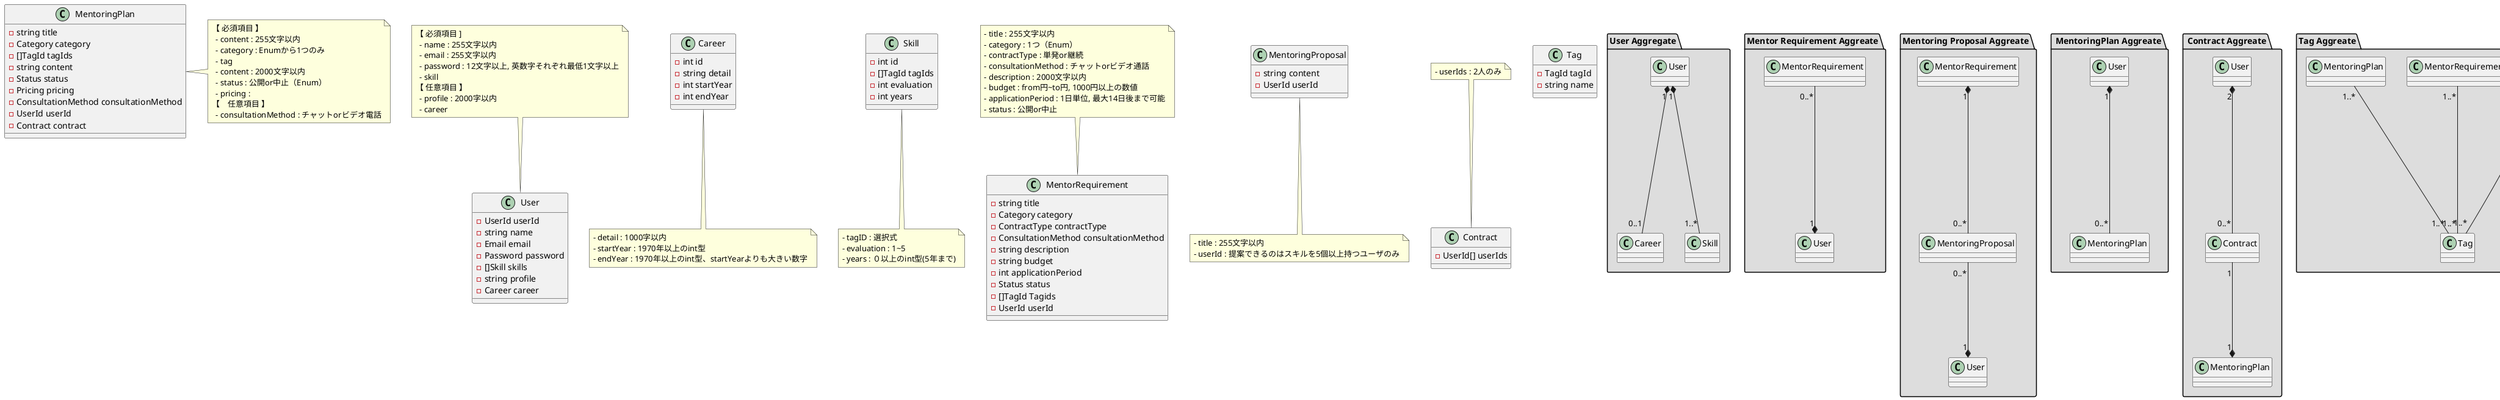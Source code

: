 @startuml

package "User Aggregate" #DDDDDD {
  User "1" *-- "0..1" Career
  User "1" *-- "1..*" Skill
}

class User {
 - UserId userId
 - string name
 - Email email
 - Password password
 - []Skill skills
 - string profile
 - Career career
}

class Career {
 - int id
 - string detail
 - int startYear
 - int endYear
}

class Skill {
 - int id
 - []TagId tagIds
 - int evaluation
 - int years
}

note top of User
 【 必須項目 ]  
   - name : 255文字以内
   - email : 255文字以内
   - password : 12文字以上, 英数字それぞれ最低1文字以上
   - skill
 【 任意項目 】
   - profile : 2000字以内
   - career
end note

note bottom of Career
  - detail : 1000字以内
  - startYear : 1970年以上のint型
  - endYear : 1970年以上のint型、startYearよりも大きい数字
end note

note bottom of Skill
  - tagID : 選択式
  - evaluation : 1~5
  - years : ０以上のint型(5年まで)
end note

package "Mentor Requirement Aggreate" #DDDDDD {
  MentorRequirement "0..*" --* "1" User
}

class MentorRequirement {
 - string title
 - Category category
 - ContractType contractType
 - ConsultationMethod consultationMethod
 - string description
 - string budget
 - int applicationPeriod
 - Status status
 - []TagId Tagids
 - UserId userId
}

note top of MentorRequirement
  - title : 255文字以内
  - category : 1つ（Enum）
  - contractType : 単発or継続
  - consultationMethod : チャットorビデオ通話
  - description : 2000文字以内
  - budget : from円~to円, 1000円以上の数値
  - applicationPeriod : 1日単位, 最大14日後まで可能
  - status : 公開or中止
end note

package "Mentoring Proposal Aggreate" #DDDDDD {
  MentorRequirement "1" *-- "0..*"  MentoringProposal
  MentoringProposal "0..*" --* "1" User
}

class MentoringProposal {
 - string content
 - UserId userId
}

note bottom of MentoringProposal
  - title : 255文字以内
  - userId : 提案できるのはスキルを5個以上持つユーザのみ
end note

package " MentoringPlan Aggreate" #DDDDDD {
  User "1" *-- "0..*" MentoringPlan
}

class MentoringPlan {
 - string title
 - Category category
 - []TagId tagIds
 - string content
 - Status status
 - Pricing pricing
 - ConsultationMethod consultationMethod
 - UserId userId
 - Contract contract
}

note right of MentoringPlan
【 必須項目 】
  - content : 255文字以内
  - category : Enumから1つのみ
  - tag 
  - content : 2000文字以内
  - status : 公開or中止（Enum）
  - pricing : 
【　任意項目 】
  - consultationMethod : チャットorビデオ電話
end note

package " Contract Aggreate" #DDDDDD {
  Contract "1" --* "1" MentoringPlan
  User "2" *-- "0..*" Contract
}

class Contract {
 - UserId[] userIds
}

note top of Contract
  - userIds : 2人のみ
end note

package "Tag Aggreate" #DDDDDD {
  Skill "1..*" -- "1..*" Tag
  MentorRequirement "1..*" -- "1..*" Tag
  MentoringPlan "1..*" -- "1..*" Tag
}

class Tag {
 - TagId tagId
 - string name 
}

@enduml

